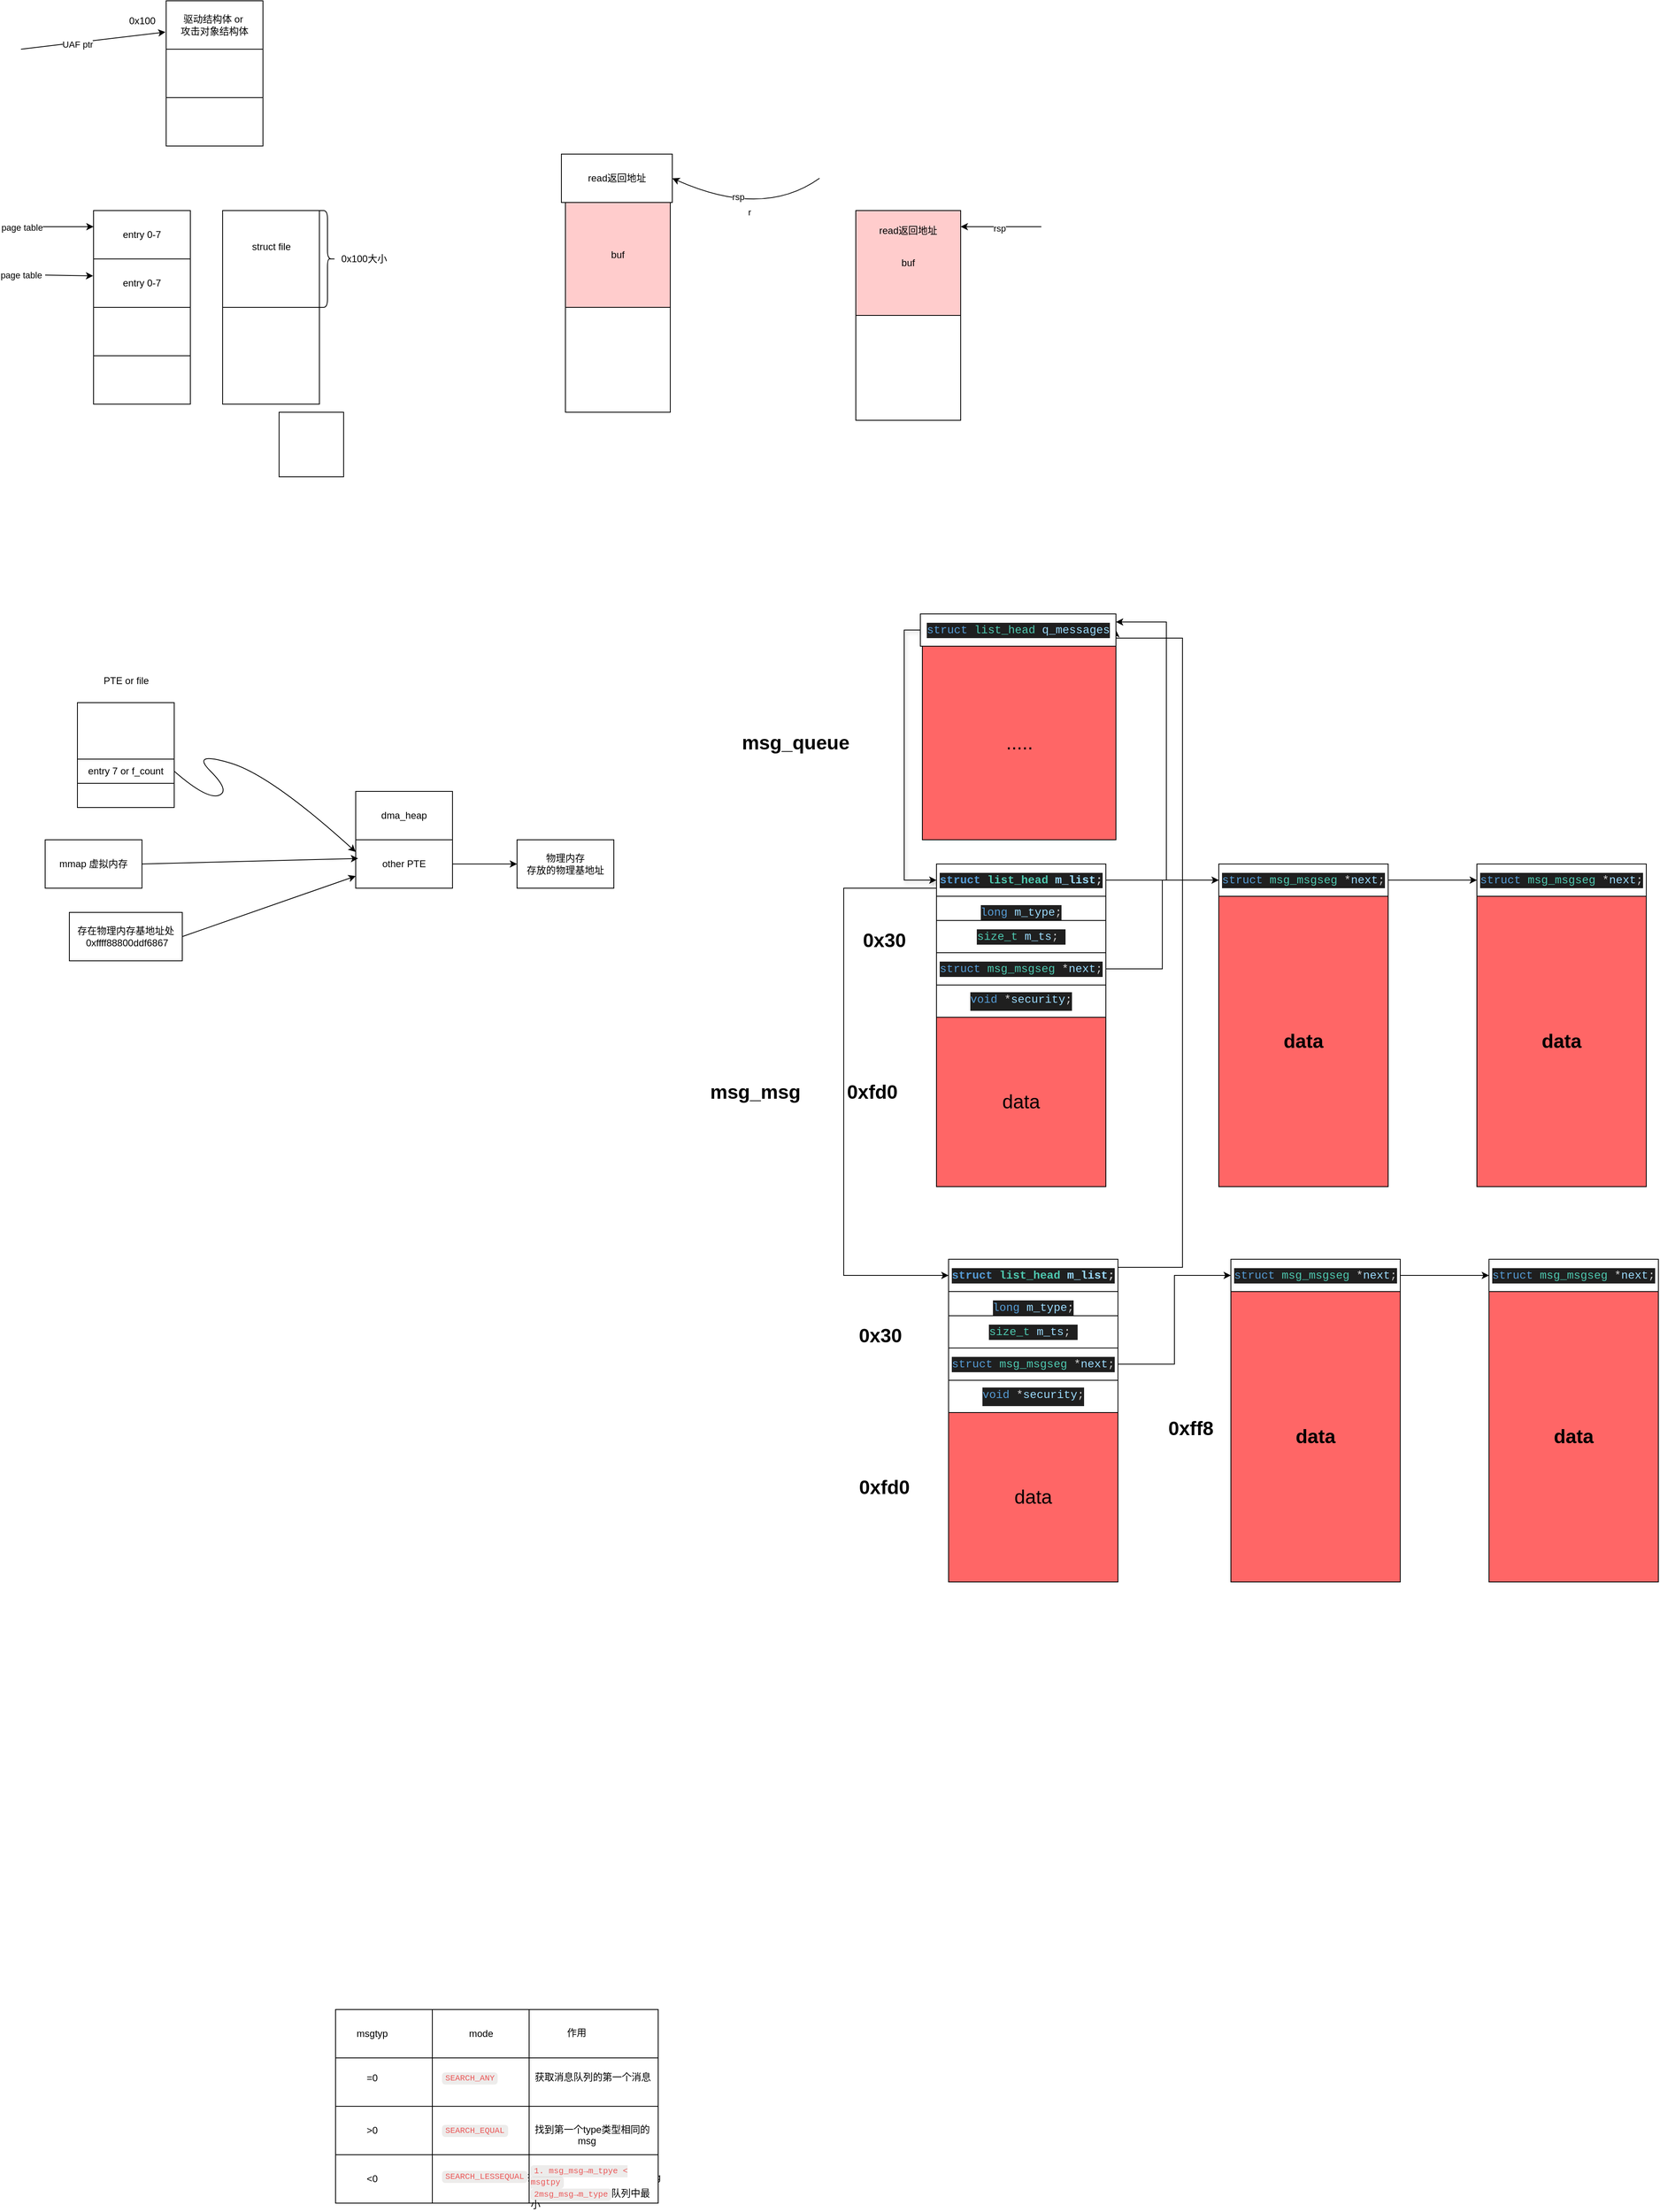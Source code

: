 <mxfile version="25.0.3">
  <diagram name="第 1 页" id="jtSVme3HzTJTa3GQ6p2B">
    <mxGraphModel dx="3456" dy="2013" grid="1" gridSize="10" guides="1" tooltips="1" connect="1" arrows="1" fold="1" page="1" pageScale="1" pageWidth="827" pageHeight="1169" math="0" shadow="0">
      <root>
        <mxCell id="0" />
        <mxCell id="1" parent="0" />
        <mxCell id="FZHJ4O8qWLm-vYG1RaeI-56" style="edgeStyle=orthogonalEdgeStyle;rounded=0;orthogonalLoop=1;jettySize=auto;html=1;exitX=1;exitY=0.25;exitDx=0;exitDy=0;entryX=1;entryY=0.5;entryDx=0;entryDy=0;" parent="1" source="FZHJ4O8qWLm-vYG1RaeI-4" target="FZHJ4O8qWLm-vYG1RaeI-50" edge="1">
          <mxGeometry relative="1" as="geometry">
            <Array as="points">
              <mxPoint x="200" y="450" />
              <mxPoint x="200" y="-330" />
              <mxPoint x="118" y="-330" />
            </Array>
          </mxGeometry>
        </mxCell>
        <mxCell id="FZHJ4O8qWLm-vYG1RaeI-4" value="&lt;div style=&quot;color: rgb(204, 204, 204); background-color: rgb(31, 31, 31); font-family: Consolas, &amp;quot;Courier New&amp;quot;, monospace; font-size: 14px; line-height: 19px; white-space: pre;&quot;&gt;&lt;b&gt;&lt;span style=&quot;color: rgb(86, 156, 214);&quot;&gt;struct&lt;/span&gt; &lt;span style=&quot;color: rgb(78, 201, 176);&quot;&gt;list_head&lt;/span&gt; &lt;span style=&quot;color: rgb(156, 220, 254);&quot;&gt;m_list&lt;/span&gt;;&lt;/b&gt;&lt;br&gt;&lt;/div&gt;" style="rounded=0;whiteSpace=wrap;html=1;" parent="1" vertex="1">
          <mxGeometry x="-90" y="440" width="210" height="40" as="geometry" />
        </mxCell>
        <mxCell id="FZHJ4O8qWLm-vYG1RaeI-10" value="&lt;h1&gt;&lt;span style=&quot;font-weight: normal;&quot;&gt;data&lt;/span&gt;&lt;/h1&gt;" style="whiteSpace=wrap;html=1;aspect=fixed;backgroundcolor=lightblue;fillColor=#FF6666;" parent="1" vertex="1">
          <mxGeometry x="-90" y="630" width="210" height="210" as="geometry" />
        </mxCell>
        <mxCell id="FZHJ4O8qWLm-vYG1RaeI-16" value="&lt;div style=&quot;color: rgb(204, 204, 204); background-color: rgb(31, 31, 31); font-family: Consolas, &amp;quot;Courier New&amp;quot;, monospace; font-size: 14px; line-height: 19px; white-space: pre;&quot;&gt;&lt;div style=&quot;line-height: 19px;&quot;&gt;&lt;span style=&quot;color: #569cd6;&quot;&gt;long&lt;/span&gt; &lt;span style=&quot;color: #9cdcfe;&quot;&gt;m_type&lt;/span&gt;;&lt;/div&gt;&lt;/div&gt;" style="rounded=0;whiteSpace=wrap;html=1;" parent="1" vertex="1">
          <mxGeometry x="-90" y="480" width="210" height="40" as="geometry" />
        </mxCell>
        <mxCell id="FZHJ4O8qWLm-vYG1RaeI-18" value="&lt;div style=&quot;color: rgb(204, 204, 204); background-color: rgb(31, 31, 31); font-family: Consolas, &amp;quot;Courier New&amp;quot;, monospace; font-size: 14px; line-height: 19px; white-space: pre;&quot;&gt;&lt;div style=&quot;line-height: 19px;&quot;&gt;&lt;div style=&quot;line-height: 19px;&quot;&gt;&lt;span style=&quot;color: #4ec9b0;&quot;&gt;size_t&lt;/span&gt; &lt;span style=&quot;color: #9cdcfe;&quot;&gt;m_ts&lt;/span&gt;;&lt;span style=&quot;color: #6a9955;&quot;&gt; &lt;/span&gt;&lt;/div&gt;&lt;/div&gt;&lt;/div&gt;" style="rounded=0;whiteSpace=wrap;html=1;" parent="1" vertex="1">
          <mxGeometry x="-90" y="510" width="210" height="40" as="geometry" />
        </mxCell>
        <mxCell id="FZHJ4O8qWLm-vYG1RaeI-22" style="edgeStyle=orthogonalEdgeStyle;rounded=0;orthogonalLoop=1;jettySize=auto;html=1;exitX=1;exitY=0.5;exitDx=0;exitDy=0;entryX=0;entryY=0.5;entryDx=0;entryDy=0;" parent="1" source="FZHJ4O8qWLm-vYG1RaeI-19" target="FZHJ4O8qWLm-vYG1RaeI-21" edge="1">
          <mxGeometry relative="1" as="geometry" />
        </mxCell>
        <mxCell id="FZHJ4O8qWLm-vYG1RaeI-19" value="&lt;div style=&quot;color: rgb(204, 204, 204); background-color: rgb(31, 31, 31); font-family: Consolas, &amp;quot;Courier New&amp;quot;, monospace; font-size: 14px; line-height: 19px; white-space: pre;&quot;&gt;&lt;span style=&quot;color: #569cd6;&quot;&gt;struct&lt;/span&gt; &lt;span style=&quot;color: #4ec9b0;&quot;&gt;msg_msgseg&lt;/span&gt; &lt;span style=&quot;color: #d4d4d4;&quot;&gt;*&lt;/span&gt;&lt;span style=&quot;color: #9cdcfe;&quot;&gt;next&lt;/span&gt;;&lt;/div&gt;" style="rounded=0;whiteSpace=wrap;html=1;" parent="1" vertex="1">
          <mxGeometry x="-90" y="550" width="210" height="40" as="geometry" />
        </mxCell>
        <mxCell id="FZHJ4O8qWLm-vYG1RaeI-20" value="&lt;div style=&quot;color: rgb(204, 204, 204); background-color: rgb(31, 31, 31); font-family: Consolas, &amp;quot;Courier New&amp;quot;, monospace; font-size: 14px; line-height: 19px; white-space: pre;&quot;&gt;&lt;span style=&quot;color: rgba(0, 0, 0, 0); font-family: monospace; font-size: 0px; text-align: start; white-space-collapse: collapse; background-color: rgb(251, 251, 251);&quot;&gt;%3CmxGraphModel%3E%3Croot%3E%3CmxCell%20id%3D%220%22%2F%3E%3CmxCell%20id%3D%221%22%20parent%3D%220%22%2F%3E%3CmxCell%20id%3D%222%22%20value%3D%22%26lt%3Bdiv%20style%3D%26quot%3Bcolor%3A%20rgb(204%2C%20204%2C%20204)%3B%20background-color%3A%20rgb(31%2C%2031%2C%2031)%3B%20font-family%3A%20Consolas%2C%20%26amp%3Bquot%3BCourier%20New%26amp%3Bquot%3B%2C%20monospace%3B%20font-size%3A%2014px%3B%20line-height%3A%2019px%3B%20white-space%3A%20pre%3B%26quot%3B%26gt%3B%26lt%3Bspan%20style%3D%26quot%3Bcolor%3A%20%23569cd6%3B%26quot%3B%26gt%3Bstruct%26lt%3B%2Fspan%26gt%3B%20%26lt%3Bspan%20style%3D%26quot%3Bcolor%3A%20%234ec9b0%3B%26quot%3B%26gt%3Bmsg_msgseg%26lt%3B%2Fspan%26gt%3B%20%26lt%3Bspan%20style%3D%26quot%3Bcolor%3A%20%23d4d4d4%3B%26quot%3B%26gt%3B*%26lt%3B%2Fspan%26gt%3B%26lt%3Bspan%20style%3D%26quot%3Bcolor%3A%20%239cdcfe%3B%26quot%3B%26gt%3Bnext%26lt%3B%2Fspan%26gt%3B%3B%26lt%3B%2Fdiv%26gt%3B%22%20style%3D%22rounded%3D0%3BwhiteSpace%3Dwrap%3Bhtml%3D1%3B%22%20vertex%3D%221%22%20parent%3D%221%22%3E%3CmxGeometry%20x%3D%22-90%22%20y%3D%22550%22%20width%3D%22210%22%20height%3D%2240%22%20as%3D%22geometry%22%2F%3E%3C%2FmxCell%3E%3C%2Froot%3E%3C%2FmxGraphModel%3E&lt;/span&gt;&lt;span style=&quot;color: rgb(86, 156, 214);&quot;&gt;void&lt;/span&gt; &lt;span style=&quot;color: rgb(212, 212, 212);&quot;&gt;*&lt;/span&gt;&lt;span style=&quot;color: rgb(156, 220, 254);&quot;&gt;security&lt;/span&gt;;&lt;/div&gt;" style="rounded=0;whiteSpace=wrap;html=1;" parent="1" vertex="1">
          <mxGeometry x="-90" y="590" width="210" height="40" as="geometry" />
        </mxCell>
        <mxCell id="FZHJ4O8qWLm-vYG1RaeI-31" style="edgeStyle=orthogonalEdgeStyle;rounded=0;orthogonalLoop=1;jettySize=auto;html=1;exitX=1;exitY=0.5;exitDx=0;exitDy=0;entryX=0;entryY=0.5;entryDx=0;entryDy=0;" parent="1" source="FZHJ4O8qWLm-vYG1RaeI-21" target="FZHJ4O8qWLm-vYG1RaeI-29" edge="1">
          <mxGeometry relative="1" as="geometry" />
        </mxCell>
        <mxCell id="FZHJ4O8qWLm-vYG1RaeI-21" value="&lt;div style=&quot;color: rgb(204, 204, 204); background-color: rgb(31, 31, 31); font-family: Consolas, &amp;quot;Courier New&amp;quot;, monospace; font-size: 14px; line-height: 19px; white-space: pre;&quot;&gt;&lt;div style=&quot;line-height: 19px;&quot;&gt;&lt;span style=&quot;color: #569cd6;&quot;&gt;struct&lt;/span&gt; &lt;span style=&quot;color: #4ec9b0;&quot;&gt;msg_msgseg&lt;/span&gt; &lt;span style=&quot;color: #d4d4d4;&quot;&gt;*&lt;/span&gt;&lt;span style=&quot;color: #9cdcfe;&quot;&gt;next&lt;/span&gt;;&lt;/div&gt;&lt;/div&gt;" style="rounded=0;whiteSpace=wrap;html=1;" parent="1" vertex="1">
          <mxGeometry x="260" y="440" width="210" height="40" as="geometry" />
        </mxCell>
        <mxCell id="FZHJ4O8qWLm-vYG1RaeI-23" value="&lt;h1&gt;data&lt;/h1&gt;" style="rounded=0;whiteSpace=wrap;html=1;fillColor=#FF6666;" parent="1" vertex="1">
          <mxGeometry x="260" y="480" width="210" height="360" as="geometry" />
        </mxCell>
        <mxCell id="FZHJ4O8qWLm-vYG1RaeI-26" value="&lt;h1&gt;0x30&lt;/h1&gt;" style="text;html=1;align=center;verticalAlign=middle;resizable=0;points=[];autosize=1;strokeColor=none;fillColor=none;" parent="1" vertex="1">
          <mxGeometry x="-215" y="500" width="80" height="70" as="geometry" />
        </mxCell>
        <mxCell id="FZHJ4O8qWLm-vYG1RaeI-28" value="&lt;h1&gt;0xfd0&lt;/h1&gt;" style="text;html=1;align=center;verticalAlign=middle;resizable=0;points=[];autosize=1;strokeColor=none;fillColor=none;" parent="1" vertex="1">
          <mxGeometry x="-215" y="688" width="90" height="70" as="geometry" />
        </mxCell>
        <mxCell id="FZHJ4O8qWLm-vYG1RaeI-29" value="&lt;div style=&quot;color: rgb(204, 204, 204); background-color: rgb(31, 31, 31); font-family: Consolas, &amp;quot;Courier New&amp;quot;, monospace; font-size: 14px; line-height: 19px; white-space: pre;&quot;&gt;&lt;div style=&quot;line-height: 19px;&quot;&gt;&lt;span style=&quot;color: #569cd6;&quot;&gt;struct&lt;/span&gt; &lt;span style=&quot;color: #4ec9b0;&quot;&gt;msg_msgseg&lt;/span&gt; &lt;span style=&quot;color: #d4d4d4;&quot;&gt;*&lt;/span&gt;&lt;span style=&quot;color: #9cdcfe;&quot;&gt;next&lt;/span&gt;;&lt;/div&gt;&lt;/div&gt;" style="rounded=0;whiteSpace=wrap;html=1;" parent="1" vertex="1">
          <mxGeometry x="580" y="440" width="210" height="40" as="geometry" />
        </mxCell>
        <mxCell id="FZHJ4O8qWLm-vYG1RaeI-30" value="&lt;h1&gt;data&lt;/h1&gt;" style="rounded=0;whiteSpace=wrap;html=1;fillColor=#FF6666;" parent="1" vertex="1">
          <mxGeometry x="580" y="480" width="210" height="360" as="geometry" />
        </mxCell>
        <mxCell id="FZHJ4O8qWLm-vYG1RaeI-47" style="edgeStyle=orthogonalEdgeStyle;rounded=0;orthogonalLoop=1;jettySize=auto;html=1;exitX=0;exitY=0.75;exitDx=0;exitDy=0;entryX=0;entryY=0.5;entryDx=0;entryDy=0;" parent="1" source="FZHJ4O8qWLm-vYG1RaeI-32" target="FZHJ4O8qWLm-vYG1RaeI-4" edge="1">
          <mxGeometry relative="1" as="geometry">
            <mxPoint x="-355" y="480" as="targetPoint" />
            <mxPoint x="-370.0" y="-40" as="sourcePoint" />
            <Array as="points">
              <mxPoint x="-220" y="-20" />
              <mxPoint x="-220" y="460" />
            </Array>
          </mxGeometry>
        </mxCell>
        <mxCell id="FZHJ4O8qWLm-vYG1RaeI-54" style="edgeStyle=orthogonalEdgeStyle;rounded=0;orthogonalLoop=1;jettySize=auto;html=1;exitX=1;exitY=0.5;exitDx=0;exitDy=0;entryX=1;entryY=0.25;entryDx=0;entryDy=0;" parent="1" source="FZHJ4O8qWLm-vYG1RaeI-32" target="FZHJ4O8qWLm-vYG1RaeI-50" edge="1">
          <mxGeometry relative="1" as="geometry">
            <Array as="points">
              <mxPoint x="180" y="-30" />
              <mxPoint x="180" y="-350" />
            </Array>
          </mxGeometry>
        </mxCell>
        <mxCell id="FZHJ4O8qWLm-vYG1RaeI-32" value="&lt;div style=&quot;color: rgb(204, 204, 204); background-color: rgb(31, 31, 31); font-family: Consolas, &amp;quot;Courier New&amp;quot;, monospace; font-size: 14px; line-height: 19px; white-space: pre;&quot;&gt;&lt;b&gt;&lt;span style=&quot;color: rgb(86, 156, 214);&quot;&gt;struct&lt;/span&gt; &lt;span style=&quot;color: rgb(78, 201, 176);&quot;&gt;list_head&lt;/span&gt; &lt;span style=&quot;color: rgb(156, 220, 254);&quot;&gt;m_list&lt;/span&gt;;&lt;/b&gt;&lt;br&gt;&lt;/div&gt;" style="rounded=0;whiteSpace=wrap;html=1;" parent="1" vertex="1">
          <mxGeometry x="-105" y="-50" width="210" height="40" as="geometry" />
        </mxCell>
        <mxCell id="FZHJ4O8qWLm-vYG1RaeI-33" value="&lt;h1&gt;&lt;span style=&quot;font-weight: normal;&quot;&gt;data&lt;/span&gt;&lt;/h1&gt;" style="whiteSpace=wrap;html=1;aspect=fixed;backgroundcolor=lightblue;fillColor=#FF6666;" parent="1" vertex="1">
          <mxGeometry x="-105" y="140" width="210" height="210" as="geometry" />
        </mxCell>
        <mxCell id="FZHJ4O8qWLm-vYG1RaeI-34" value="&lt;div style=&quot;color: rgb(204, 204, 204); background-color: rgb(31, 31, 31); font-family: Consolas, &amp;quot;Courier New&amp;quot;, monospace; font-size: 14px; line-height: 19px; white-space: pre;&quot;&gt;&lt;div style=&quot;line-height: 19px;&quot;&gt;&lt;span style=&quot;color: #569cd6;&quot;&gt;long&lt;/span&gt; &lt;span style=&quot;color: #9cdcfe;&quot;&gt;m_type&lt;/span&gt;;&lt;/div&gt;&lt;/div&gt;" style="rounded=0;whiteSpace=wrap;html=1;" parent="1" vertex="1">
          <mxGeometry x="-105" y="-10" width="210" height="40" as="geometry" />
        </mxCell>
        <mxCell id="FZHJ4O8qWLm-vYG1RaeI-35" value="&lt;div style=&quot;color: rgb(204, 204, 204); background-color: rgb(31, 31, 31); font-family: Consolas, &amp;quot;Courier New&amp;quot;, monospace; font-size: 14px; line-height: 19px; white-space: pre;&quot;&gt;&lt;div style=&quot;line-height: 19px;&quot;&gt;&lt;div style=&quot;line-height: 19px;&quot;&gt;&lt;span style=&quot;color: #4ec9b0;&quot;&gt;size_t&lt;/span&gt; &lt;span style=&quot;color: #9cdcfe;&quot;&gt;m_ts&lt;/span&gt;;&lt;span style=&quot;color: #6a9955;&quot;&gt; &lt;/span&gt;&lt;/div&gt;&lt;/div&gt;&lt;/div&gt;" style="rounded=0;whiteSpace=wrap;html=1;" parent="1" vertex="1">
          <mxGeometry x="-105" y="20" width="210" height="40" as="geometry" />
        </mxCell>
        <mxCell id="FZHJ4O8qWLm-vYG1RaeI-36" style="edgeStyle=orthogonalEdgeStyle;rounded=0;orthogonalLoop=1;jettySize=auto;html=1;exitX=1;exitY=0.5;exitDx=0;exitDy=0;entryX=0;entryY=0.5;entryDx=0;entryDy=0;" parent="1" source="FZHJ4O8qWLm-vYG1RaeI-37" target="FZHJ4O8qWLm-vYG1RaeI-40" edge="1">
          <mxGeometry relative="1" as="geometry" />
        </mxCell>
        <mxCell id="FZHJ4O8qWLm-vYG1RaeI-37" value="&lt;div style=&quot;color: rgb(204, 204, 204); background-color: rgb(31, 31, 31); font-family: Consolas, &amp;quot;Courier New&amp;quot;, monospace; font-size: 14px; line-height: 19px; white-space: pre;&quot;&gt;&lt;span style=&quot;color: #569cd6;&quot;&gt;struct&lt;/span&gt; &lt;span style=&quot;color: #4ec9b0;&quot;&gt;msg_msgseg&lt;/span&gt; &lt;span style=&quot;color: #d4d4d4;&quot;&gt;*&lt;/span&gt;&lt;span style=&quot;color: #9cdcfe;&quot;&gt;next&lt;/span&gt;;&lt;/div&gt;" style="rounded=0;whiteSpace=wrap;html=1;" parent="1" vertex="1">
          <mxGeometry x="-105" y="60" width="210" height="40" as="geometry" />
        </mxCell>
        <mxCell id="FZHJ4O8qWLm-vYG1RaeI-38" value="&lt;div style=&quot;color: rgb(204, 204, 204); background-color: rgb(31, 31, 31); font-family: Consolas, &amp;quot;Courier New&amp;quot;, monospace; font-size: 14px; line-height: 19px; white-space: pre;&quot;&gt;&lt;span style=&quot;color: rgba(0, 0, 0, 0); font-family: monospace; font-size: 0px; text-align: start; white-space-collapse: collapse; background-color: rgb(251, 251, 251);&quot;&gt;%3CmxGraphModel%3E%3Croot%3E%3CmxCell%20id%3D%220%22%2F%3E%3CmxCell%20id%3D%221%22%20parent%3D%220%22%2F%3E%3CmxCell%20id%3D%222%22%20value%3D%22%26lt%3Bdiv%20style%3D%26quot%3Bcolor%3A%20rgb(204%2C%20204%2C%20204)%3B%20background-color%3A%20rgb(31%2C%2031%2C%2031)%3B%20font-family%3A%20Consolas%2C%20%26amp%3Bquot%3BCourier%20New%26amp%3Bquot%3B%2C%20monospace%3B%20font-size%3A%2014px%3B%20line-height%3A%2019px%3B%20white-space%3A%20pre%3B%26quot%3B%26gt%3B%26lt%3Bspan%20style%3D%26quot%3Bcolor%3A%20%23569cd6%3B%26quot%3B%26gt%3Bstruct%26lt%3B%2Fspan%26gt%3B%20%26lt%3Bspan%20style%3D%26quot%3Bcolor%3A%20%234ec9b0%3B%26quot%3B%26gt%3Bmsg_msgseg%26lt%3B%2Fspan%26gt%3B%20%26lt%3Bspan%20style%3D%26quot%3Bcolor%3A%20%23d4d4d4%3B%26quot%3B%26gt%3B*%26lt%3B%2Fspan%26gt%3B%26lt%3Bspan%20style%3D%26quot%3Bcolor%3A%20%239cdcfe%3B%26quot%3B%26gt%3Bnext%26lt%3B%2Fspan%26gt%3B%3B%26lt%3B%2Fdiv%26gt%3B%22%20style%3D%22rounded%3D0%3BwhiteSpace%3Dwrap%3Bhtml%3D1%3B%22%20vertex%3D%221%22%20parent%3D%221%22%3E%3CmxGeometry%20x%3D%22-90%22%20y%3D%22550%22%20width%3D%22210%22%20height%3D%2240%22%20as%3D%22geometry%22%2F%3E%3C%2FmxCell%3E%3C%2Froot%3E%3C%2FmxGraphModel%3E&lt;/span&gt;&lt;span style=&quot;color: rgb(86, 156, 214);&quot;&gt;void&lt;/span&gt; &lt;span style=&quot;color: rgb(212, 212, 212);&quot;&gt;*&lt;/span&gt;&lt;span style=&quot;color: rgb(156, 220, 254);&quot;&gt;security&lt;/span&gt;;&lt;/div&gt;" style="rounded=0;whiteSpace=wrap;html=1;" parent="1" vertex="1">
          <mxGeometry x="-105" y="100" width="210" height="40" as="geometry" />
        </mxCell>
        <mxCell id="FZHJ4O8qWLm-vYG1RaeI-39" style="edgeStyle=orthogonalEdgeStyle;rounded=0;orthogonalLoop=1;jettySize=auto;html=1;exitX=1;exitY=0.5;exitDx=0;exitDy=0;entryX=0;entryY=0.5;entryDx=0;entryDy=0;" parent="1" source="FZHJ4O8qWLm-vYG1RaeI-40" target="FZHJ4O8qWLm-vYG1RaeI-45" edge="1">
          <mxGeometry relative="1" as="geometry" />
        </mxCell>
        <mxCell id="FZHJ4O8qWLm-vYG1RaeI-40" value="&lt;div style=&quot;color: rgb(204, 204, 204); background-color: rgb(31, 31, 31); font-family: Consolas, &amp;quot;Courier New&amp;quot;, monospace; font-size: 14px; line-height: 19px; white-space: pre;&quot;&gt;&lt;div style=&quot;line-height: 19px;&quot;&gt;&lt;span style=&quot;color: #569cd6;&quot;&gt;struct&lt;/span&gt; &lt;span style=&quot;color: #4ec9b0;&quot;&gt;msg_msgseg&lt;/span&gt; &lt;span style=&quot;color: #d4d4d4;&quot;&gt;*&lt;/span&gt;&lt;span style=&quot;color: #9cdcfe;&quot;&gt;next&lt;/span&gt;;&lt;/div&gt;&lt;/div&gt;" style="rounded=0;whiteSpace=wrap;html=1;" parent="1" vertex="1">
          <mxGeometry x="245" y="-50" width="210" height="40" as="geometry" />
        </mxCell>
        <mxCell id="FZHJ4O8qWLm-vYG1RaeI-41" value="&lt;h1&gt;data&lt;/h1&gt;" style="rounded=0;whiteSpace=wrap;html=1;fillColor=#FF6666;" parent="1" vertex="1">
          <mxGeometry x="245" y="-10" width="210" height="360" as="geometry" />
        </mxCell>
        <mxCell id="FZHJ4O8qWLm-vYG1RaeI-43" value="&lt;h1&gt;0x30&lt;/h1&gt;" style="text;html=1;align=center;verticalAlign=middle;resizable=0;points=[];autosize=1;strokeColor=none;fillColor=none;" parent="1" vertex="1">
          <mxGeometry x="-210" y="10" width="80" height="70" as="geometry" />
        </mxCell>
        <mxCell id="FZHJ4O8qWLm-vYG1RaeI-44" value="&lt;h1&gt;0xfd0&lt;/h1&gt;" style="text;html=1;align=center;verticalAlign=middle;resizable=0;points=[];autosize=1;strokeColor=none;fillColor=none;" parent="1" vertex="1">
          <mxGeometry x="-230" y="198" width="90" height="70" as="geometry" />
        </mxCell>
        <mxCell id="FZHJ4O8qWLm-vYG1RaeI-45" value="&lt;div style=&quot;color: rgb(204, 204, 204); background-color: rgb(31, 31, 31); font-family: Consolas, &amp;quot;Courier New&amp;quot;, monospace; font-size: 14px; line-height: 19px; white-space: pre;&quot;&gt;&lt;div style=&quot;line-height: 19px;&quot;&gt;&lt;span style=&quot;color: #569cd6;&quot;&gt;struct&lt;/span&gt; &lt;span style=&quot;color: #4ec9b0;&quot;&gt;msg_msgseg&lt;/span&gt; &lt;span style=&quot;color: #d4d4d4;&quot;&gt;*&lt;/span&gt;&lt;span style=&quot;color: #9cdcfe;&quot;&gt;next&lt;/span&gt;;&lt;/div&gt;&lt;/div&gt;" style="rounded=0;whiteSpace=wrap;html=1;" parent="1" vertex="1">
          <mxGeometry x="565" y="-50" width="210" height="40" as="geometry" />
        </mxCell>
        <mxCell id="FZHJ4O8qWLm-vYG1RaeI-46" value="&lt;h1&gt;data&lt;/h1&gt;" style="rounded=0;whiteSpace=wrap;html=1;fillColor=#FF6666;" parent="1" vertex="1">
          <mxGeometry x="565" y="-10" width="210" height="360" as="geometry" />
        </mxCell>
        <mxCell id="FZHJ4O8qWLm-vYG1RaeI-50" value="&lt;div style=&quot;color: rgb(204, 204, 204); background-color: rgb(31, 31, 31); font-family: Consolas, &amp;quot;Courier New&amp;quot;, monospace; font-size: 14px; line-height: 19px; white-space: pre;&quot;&gt;&lt;div style=&quot;line-height: 19px;&quot;&gt;&lt;span style=&quot;color: #569cd6;&quot;&gt;struct&lt;/span&gt; &lt;span style=&quot;color: #4ec9b0;&quot;&gt;list_head&lt;/span&gt; &lt;span style=&quot;color: #9cdcfe;&quot;&gt;q_messages&lt;/span&gt;&lt;/div&gt;&lt;/div&gt;" style="rounded=0;whiteSpace=wrap;html=1;" parent="1" vertex="1">
          <mxGeometry x="-125" y="-360" width="242.5" height="40" as="geometry" />
        </mxCell>
        <mxCell id="FZHJ4O8qWLm-vYG1RaeI-51" style="edgeStyle=orthogonalEdgeStyle;rounded=0;orthogonalLoop=1;jettySize=auto;html=1;entryX=0;entryY=0.5;entryDx=0;entryDy=0;exitX=0;exitY=0.5;exitDx=0;exitDy=0;fillColor=#FF6666;strokeColor=default;shadow=1;" parent="1" source="FZHJ4O8qWLm-vYG1RaeI-50" target="FZHJ4O8qWLm-vYG1RaeI-32" edge="1">
          <mxGeometry relative="1" as="geometry">
            <mxPoint x="-130.0" y="-70.0" as="targetPoint" />
          </mxGeometry>
        </mxCell>
        <mxCell id="FZHJ4O8qWLm-vYG1RaeI-57" value="&lt;h1&gt;&lt;span style=&quot;font-weight: 400;&quot;&gt;.....&lt;/span&gt;&lt;/h1&gt;" style="whiteSpace=wrap;html=1;backgroundcolor=lightblue;fillColor=#FF6666;" parent="1" vertex="1">
          <mxGeometry x="-122.5" y="-320" width="240" height="240" as="geometry" />
        </mxCell>
        <mxCell id="FZHJ4O8qWLm-vYG1RaeI-59" value="msg_queue" style="text;strokeColor=none;fillColor=none;html=1;fontSize=24;fontStyle=1;verticalAlign=middle;align=center;" parent="1" vertex="1">
          <mxGeometry x="-330" y="-220" width="100" height="40" as="geometry" />
        </mxCell>
        <mxCell id="FZHJ4O8qWLm-vYG1RaeI-62" value="&lt;h1&gt;msg_msg&lt;/h1&gt;" style="text;html=1;align=center;verticalAlign=middle;resizable=0;points=[];autosize=1;strokeColor=none;fillColor=none;" parent="1" vertex="1">
          <mxGeometry x="-400" y="198" width="140" height="70" as="geometry" />
        </mxCell>
        <mxCell id="FZHJ4O8qWLm-vYG1RaeI-63" value="0xff8" style="text;strokeColor=none;fillColor=none;html=1;fontSize=24;fontStyle=1;verticalAlign=middle;align=center;" parent="1" vertex="1">
          <mxGeometry x="160" y="630" width="100" height="40" as="geometry" />
        </mxCell>
        <mxCell id="r_F1wXpwfsaCavAWLfSl-55" value="" style="verticalLabelPosition=bottom;verticalAlign=top;html=1;shape=mxgraph.basic.rect;fillColor2=none;strokeWidth=1;size=20;indent=5;" parent="1" vertex="1">
          <mxGeometry x="-850" y="1370" width="120" height="60" as="geometry" />
        </mxCell>
        <mxCell id="r_F1wXpwfsaCavAWLfSl-56" value="&lt;div&gt;&lt;br&gt;&lt;/div&gt;" style="verticalLabelPosition=bottom;verticalAlign=top;html=1;shape=mxgraph.basic.rect;fillColor2=none;strokeWidth=1;size=20;indent=5;" parent="1" vertex="1">
          <mxGeometry x="-850" y="1430" width="120" height="60" as="geometry" />
        </mxCell>
        <mxCell id="r_F1wXpwfsaCavAWLfSl-57" value="" style="verticalLabelPosition=bottom;verticalAlign=top;html=1;shape=mxgraph.basic.rect;fillColor2=none;strokeWidth=1;size=20;indent=5;" parent="1" vertex="1">
          <mxGeometry x="-730" y="1370" width="120" height="60" as="geometry" />
        </mxCell>
        <mxCell id="r_F1wXpwfsaCavAWLfSl-58" value="" style="verticalLabelPosition=bottom;verticalAlign=top;html=1;shape=mxgraph.basic.rect;fillColor2=none;strokeWidth=1;size=20;indent=5;" parent="1" vertex="1">
          <mxGeometry x="-730" y="1430" width="120" height="60" as="geometry" />
        </mxCell>
        <mxCell id="r_F1wXpwfsaCavAWLfSl-63" value="" style="verticalLabelPosition=bottom;verticalAlign=top;html=1;shape=mxgraph.basic.rect;fillColor2=none;strokeWidth=1;size=20;indent=5;" parent="1" vertex="1">
          <mxGeometry x="-850" y="1490" width="120" height="60" as="geometry" />
        </mxCell>
        <mxCell id="r_F1wXpwfsaCavAWLfSl-64" value="" style="verticalLabelPosition=bottom;verticalAlign=top;html=1;shape=mxgraph.basic.rect;fillColor2=none;strokeWidth=1;size=20;indent=5;" parent="1" vertex="1">
          <mxGeometry x="-850" y="1550" width="120" height="60" as="geometry" />
        </mxCell>
        <mxCell id="r_F1wXpwfsaCavAWLfSl-65" value="&#xa;&lt;span class=&quot;notion-enable-hover&quot; spellcheck=&quot;false&quot; data-token-index=&quot;0&quot; style=&quot;font-family:&amp;quot;SFMono-Regular&amp;quot;, Menlo, Consolas, &amp;quot;PT Mono&amp;quot;, &amp;quot;Liberation Mono&amp;quot;, Courier, monospace;line-height:normal;background:rgba(135,131,120,.15);color:#EB5757;border-radius:4px;font-size:85%;padding:0.2em 0.4em&quot;&gt;SEARCH_LESSEQUAL&lt;/span&gt;&#xa;&#xa;" style="verticalLabelPosition=bottom;verticalAlign=top;html=1;shape=mxgraph.basic.rect;fillColor2=none;strokeWidth=1;size=20;indent=5;" parent="1" vertex="1">
          <mxGeometry x="-730" y="1490" width="120" height="60" as="geometry" />
        </mxCell>
        <mxCell id="r_F1wXpwfsaCavAWLfSl-66" value="" style="verticalLabelPosition=bottom;verticalAlign=top;html=1;shape=mxgraph.basic.rect;fillColor2=none;strokeWidth=1;size=20;indent=5;" parent="1" vertex="1">
          <mxGeometry x="-730" y="1550" width="120" height="60" as="geometry" />
        </mxCell>
        <mxCell id="r_F1wXpwfsaCavAWLfSl-67" value="" style="verticalLabelPosition=bottom;verticalAlign=top;html=1;shape=mxgraph.basic.rect;fillColor2=none;strokeWidth=1;size=20;indent=5;" parent="1" vertex="1">
          <mxGeometry x="-610" y="1370" width="160" height="60" as="geometry" />
        </mxCell>
        <mxCell id="r_F1wXpwfsaCavAWLfSl-68" value="" style="verticalLabelPosition=bottom;verticalAlign=top;html=1;shape=mxgraph.basic.rect;fillColor2=none;strokeWidth=1;size=20;indent=5;" parent="1" vertex="1">
          <mxGeometry x="-610" y="1430" width="160" height="60" as="geometry" />
        </mxCell>
        <mxCell id="r_F1wXpwfsaCavAWLfSl-71" value="&#xa;找到第一个type类型相同的msg&#xa;&#xa;" style="verticalLabelPosition=bottom;verticalAlign=top;html=1;shape=mxgraph.basic.rect;fillColor2=none;strokeWidth=1;size=20;indent=5;" parent="1" vertex="1">
          <mxGeometry x="-610" y="1490" width="160" height="60" as="geometry" />
        </mxCell>
        <mxCell id="r_F1wXpwfsaCavAWLfSl-72" value="" style="verticalLabelPosition=bottom;verticalAlign=top;html=1;shape=mxgraph.basic.rect;fillColor2=none;strokeWidth=1;size=20;indent=5;" parent="1" vertex="1">
          <mxGeometry x="-610" y="1550" width="160" height="60" as="geometry" />
        </mxCell>
        <mxCell id="r_F1wXpwfsaCavAWLfSl-75" value="msgtyp" style="text;html=1;align=center;verticalAlign=middle;resizable=0;points=[];autosize=1;strokeColor=none;fillColor=none;" parent="1" vertex="1">
          <mxGeometry x="-835" y="1385" width="60" height="30" as="geometry" />
        </mxCell>
        <mxCell id="r_F1wXpwfsaCavAWLfSl-76" value="=0" style="text;html=1;align=center;verticalAlign=middle;resizable=0;points=[];autosize=1;strokeColor=none;fillColor=none;" parent="1" vertex="1">
          <mxGeometry x="-825" y="1440" width="40" height="30" as="geometry" />
        </mxCell>
        <mxCell id="r_F1wXpwfsaCavAWLfSl-78" value="&amp;lt;0" style="text;html=1;align=center;verticalAlign=middle;resizable=0;points=[];autosize=1;strokeColor=none;fillColor=none;" parent="1" vertex="1">
          <mxGeometry x="-825" y="1565" width="40" height="30" as="geometry" />
        </mxCell>
        <mxCell id="r_F1wXpwfsaCavAWLfSl-80" value="&amp;gt;0" style="text;html=1;align=center;verticalAlign=middle;resizable=0;points=[];autosize=1;strokeColor=none;fillColor=none;" parent="1" vertex="1">
          <mxGeometry x="-825" y="1505" width="40" height="30" as="geometry" />
        </mxCell>
        <mxCell id="r_F1wXpwfsaCavAWLfSl-82" value="mode" style="text;html=1;align=center;verticalAlign=middle;resizable=0;points=[];autosize=1;strokeColor=none;fillColor=none;" parent="1" vertex="1">
          <mxGeometry x="-695" y="1385" width="50" height="30" as="geometry" />
        </mxCell>
        <mxCell id="r_F1wXpwfsaCavAWLfSl-83" value="&lt;span class=&quot;notion-enable-hover&quot; spellcheck=&quot;false&quot; data-token-index=&quot;0&quot; style=&quot;font-family:&amp;quot;SFMono-Regular&amp;quot;, Menlo, Consolas, &amp;quot;PT Mono&amp;quot;, &amp;quot;Liberation Mono&amp;quot;, Courier, monospace;line-height:normal;background:rgba(135,131,120,.15);color:#EB5757;border-radius:4px;font-size:85%;padding:0.2em 0.4em&quot;&gt;SEARCH_ANY&lt;/span&gt;" style="text;whiteSpace=wrap;html=1;" parent="1" vertex="1">
          <mxGeometry x="-720" y="1440" width="110" height="40" as="geometry" />
        </mxCell>
        <mxCell id="r_F1wXpwfsaCavAWLfSl-84" value="&lt;span class=&quot;notion-enable-hover&quot; spellcheck=&quot;false&quot; data-token-index=&quot;0&quot; style=&quot;font-family:&amp;quot;SFMono-Regular&amp;quot;, Menlo, Consolas, &amp;quot;PT Mono&amp;quot;, &amp;quot;Liberation Mono&amp;quot;, Courier, monospace;line-height:normal;background:rgba(135,131,120,.15);color:#EB5757;border-radius:4px;font-size:85%;padding:0.2em 0.4em&quot;&gt;SEARCH_EQUAL&lt;/span&gt;" style="text;whiteSpace=wrap;html=1;" parent="1" vertex="1">
          <mxGeometry x="-720" y="1505" width="130" height="40" as="geometry" />
        </mxCell>
        <mxCell id="r_F1wXpwfsaCavAWLfSl-85" value="&lt;blockquote&gt;&lt;span style=&quot;font-family:&amp;quot;SFMono-Regular&amp;quot;, Menlo, Consolas, &amp;quot;PT Mono&amp;quot;, &amp;quot;Liberation Mono&amp;quot;, Courier, monospace;line-height:normal;background:rgba(135,131,120,.15);color:#EB5757;border-radius:4px;font-size:85%;padding:0.2em 0.4em&quot; data-token-index=&quot;0&quot; spellcheck=&quot;false&quot; class=&quot;notion-enable-hover&quot;&gt;SEARCH_LESSEQUAL&lt;/span&gt;&lt;/blockquote&gt;" style="text;whiteSpace=wrap;html=1;" parent="1" vertex="1">
          <mxGeometry x="-760" y="1550" width="130" height="40" as="geometry" />
        </mxCell>
        <mxCell id="r_F1wXpwfsaCavAWLfSl-87" value="获取消息队列的第一个消息" style="text;whiteSpace=wrap;html=1;" parent="1" vertex="1">
          <mxGeometry x="-605" y="1440" width="150" height="40" as="geometry" />
        </mxCell>
        <mxCell id="r_F1wXpwfsaCavAWLfSl-88" value="作用" style="text;whiteSpace=wrap;html=1;" parent="1" vertex="1">
          <mxGeometry x="-565" y="1385" width="180" height="40" as="geometry" />
        </mxCell>
        <mxCell id="r_F1wXpwfsaCavAWLfSl-89" value="找到第一个type类型相同的&amp;nbsp; &lt;span style=&quot;white-space: pre;&quot;&gt;&#x9;&lt;/span&gt;&lt;span style=&quot;white-space: pre;&quot;&gt;&#x9;&lt;/span&gt;msg" style="text;whiteSpace=wrap;html=1;" parent="1" vertex="1">
          <mxGeometry x="-605" y="1505" width="150" height="40" as="geometry" />
        </mxCell>
        <mxCell id="r_F1wXpwfsaCavAWLfSl-90" value="&lt;span style=&quot;font-family:&amp;quot;SFMono-Regular&amp;quot;, Menlo, Consolas, &amp;quot;PT Mono&amp;quot;, &amp;quot;Liberation Mono&amp;quot;, Courier, monospace;line-height:normal;background:rgba(135,131,120,.15);color:#EB5757;border-radius:4px;font-size:85%;padding:0.2em 0.4em&quot; data-token-index=&quot;0&quot; spellcheck=&quot;false&quot; class=&quot;notion-enable-hover&quot;&gt;1. msg_msg→m_tpye &amp;lt; msgtpy&lt;/span&gt; &lt;br&gt;&lt;span style=&quot;font-family:&amp;quot;SFMono-Regular&amp;quot;, Menlo, Consolas, &amp;quot;PT Mono&amp;quot;, &amp;quot;Liberation Mono&amp;quot;, Courier, monospace;line-height:normal;background:rgba(135,131,120,.15);color:#EB5757;border-radius:4px;font-size:85%;padding:0.2em 0.4em&quot; data-token-index=&quot;2&quot; spellcheck=&quot;false&quot; class=&quot;notion-enable-hover&quot;&gt;2msg_msg→m_type&lt;/span&gt;队列中最小" style="text;whiteSpace=wrap;html=1;" parent="1" vertex="1">
          <mxGeometry x="-610" y="1555" width="160" height="40" as="geometry" />
        </mxCell>
        <mxCell id="0zMh5kCgYp-jlmpZR99a-1" value="entry 0-7" style="rounded=0;whiteSpace=wrap;html=1;" parent="1" vertex="1">
          <mxGeometry x="-1150" y="-860" width="120" height="60" as="geometry" />
        </mxCell>
        <mxCell id="0zMh5kCgYp-jlmpZR99a-2" value="entry 0-7" style="rounded=0;whiteSpace=wrap;html=1;" parent="1" vertex="1">
          <mxGeometry x="-1150" y="-800" width="120" height="60" as="geometry" />
        </mxCell>
        <mxCell id="0zMh5kCgYp-jlmpZR99a-3" value="" style="rounded=0;whiteSpace=wrap;html=1;" parent="1" vertex="1">
          <mxGeometry x="-1150" y="-740" width="120" height="60" as="geometry" />
        </mxCell>
        <mxCell id="0zMh5kCgYp-jlmpZR99a-4" value="" style="rounded=0;whiteSpace=wrap;html=1;" parent="1" vertex="1">
          <mxGeometry x="-1150" y="-680" width="120" height="60" as="geometry" />
        </mxCell>
        <mxCell id="0zMh5kCgYp-jlmpZR99a-5" value="" style="rounded=0;whiteSpace=wrap;html=1;" parent="1" vertex="1">
          <mxGeometry x="-990" y="-860" width="120" height="120" as="geometry" />
        </mxCell>
        <mxCell id="0zMh5kCgYp-jlmpZR99a-6" value="struct file" style="text;html=1;align=center;verticalAlign=middle;resizable=0;points=[];autosize=1;strokeColor=none;fillColor=none;" parent="1" vertex="1">
          <mxGeometry x="-965" y="-830" width="70" height="30" as="geometry" />
        </mxCell>
        <mxCell id="0zMh5kCgYp-jlmpZR99a-7" value="" style="endArrow=classic;html=1;rounded=0;" parent="1" edge="1">
          <mxGeometry width="50" height="50" relative="1" as="geometry">
            <mxPoint x="-1220" y="-840" as="sourcePoint" />
            <mxPoint x="-1150" y="-840" as="targetPoint" />
          </mxGeometry>
        </mxCell>
        <mxCell id="0zMh5kCgYp-jlmpZR99a-8" value="page table" style="edgeLabel;html=1;align=center;verticalAlign=middle;resizable=0;points=[];" parent="0zMh5kCgYp-jlmpZR99a-7" vertex="1" connectable="0">
          <mxGeometry x="-0.418" y="-1" relative="1" as="geometry">
            <mxPoint x="-40" as="offset" />
          </mxGeometry>
        </mxCell>
        <mxCell id="0zMh5kCgYp-jlmpZR99a-9" value="" style="shape=curlyBracket;whiteSpace=wrap;html=1;rounded=1;flipH=1;labelPosition=right;verticalLabelPosition=middle;align=left;verticalAlign=middle;" parent="1" vertex="1">
          <mxGeometry x="-870" y="-860" width="20" height="120" as="geometry" />
        </mxCell>
        <mxCell id="0zMh5kCgYp-jlmpZR99a-10" value="0x100大小" style="text;html=1;align=center;verticalAlign=middle;resizable=0;points=[];autosize=1;strokeColor=none;fillColor=none;" parent="1" vertex="1">
          <mxGeometry x="-855" y="-815" width="80" height="30" as="geometry" />
        </mxCell>
        <mxCell id="0zMh5kCgYp-jlmpZR99a-12" value="page table" style="edgeLabel;html=1;align=center;verticalAlign=middle;resizable=0;points=[];" parent="1" vertex="1" connectable="0">
          <mxGeometry x="-1240.004" y="-780" as="geometry" />
        </mxCell>
        <mxCell id="0zMh5kCgYp-jlmpZR99a-15" value="" style="endArrow=classic;html=1;rounded=0;entryX=-0.004;entryY=0.35;entryDx=0;entryDy=0;entryPerimeter=0;" parent="1" target="0zMh5kCgYp-jlmpZR99a-2" edge="1">
          <mxGeometry width="50" height="50" relative="1" as="geometry">
            <mxPoint x="-1210" y="-780" as="sourcePoint" />
            <mxPoint x="-1170" y="-810" as="targetPoint" />
          </mxGeometry>
        </mxCell>
        <mxCell id="0zMh5kCgYp-jlmpZR99a-17" value="" style="rounded=0;whiteSpace=wrap;html=1;" parent="1" vertex="1">
          <mxGeometry x="-990" y="-740" width="120" height="120" as="geometry" />
        </mxCell>
        <mxCell id="0zMh5kCgYp-jlmpZR99a-18" value="" style="whiteSpace=wrap;html=1;" parent="1" vertex="1">
          <mxGeometry x="-1170" y="-250" width="120" height="130" as="geometry" />
        </mxCell>
        <mxCell id="0zMh5kCgYp-jlmpZR99a-19" value="entry 7 or f_count" style="whiteSpace=wrap;html=1;" parent="1" vertex="1">
          <mxGeometry x="-1170" y="-180" width="120" height="30" as="geometry" />
        </mxCell>
        <mxCell id="0zMh5kCgYp-jlmpZR99a-20" value="PTE or file" style="text;html=1;align=center;verticalAlign=middle;resizable=0;points=[];autosize=1;strokeColor=none;fillColor=none;" parent="1" vertex="1">
          <mxGeometry x="-1150" y="-292" width="80" height="30" as="geometry" />
        </mxCell>
        <mxCell id="0zMh5kCgYp-jlmpZR99a-30" style="edgeStyle=orthogonalEdgeStyle;rounded=0;orthogonalLoop=1;jettySize=auto;html=1;exitX=1;exitY=0.5;exitDx=0;exitDy=0;entryX=0;entryY=0.5;entryDx=0;entryDy=0;" parent="1" source="0zMh5kCgYp-jlmpZR99a-22" target="0zMh5kCgYp-jlmpZR99a-31" edge="1">
          <mxGeometry relative="1" as="geometry">
            <mxPoint x="-635" y="-50.103" as="targetPoint" />
          </mxGeometry>
        </mxCell>
        <mxCell id="0zMh5kCgYp-jlmpZR99a-22" value="other PTE" style="whiteSpace=wrap;html=1;" parent="1" vertex="1">
          <mxGeometry x="-825" y="-80" width="120" height="60" as="geometry" />
        </mxCell>
        <mxCell id="0zMh5kCgYp-jlmpZR99a-24" value="" style="curved=1;endArrow=classic;html=1;rounded=0;exitX=1;exitY=0.5;exitDx=0;exitDy=0;entryX=0;entryY=0.25;entryDx=0;entryDy=0;" parent="1" source="0zMh5kCgYp-jlmpZR99a-19" target="0zMh5kCgYp-jlmpZR99a-22" edge="1">
          <mxGeometry width="50" height="50" relative="1" as="geometry">
            <mxPoint x="-1030" y="-140" as="sourcePoint" />
            <mxPoint x="-980" y="-190" as="targetPoint" />
            <Array as="points">
              <mxPoint x="-1010" y="-130" />
              <mxPoint x="-980" y="-140" />
              <mxPoint x="-1030" y="-190" />
              <mxPoint x="-930" y="-160" />
            </Array>
          </mxGeometry>
        </mxCell>
        <mxCell id="0zMh5kCgYp-jlmpZR99a-25" value="dma_heap" style="whiteSpace=wrap;html=1;" parent="1" vertex="1">
          <mxGeometry x="-825" y="-140" width="120" height="60" as="geometry" />
        </mxCell>
        <mxCell id="0zMh5kCgYp-jlmpZR99a-26" value="mmap 虚拟内存" style="whiteSpace=wrap;html=1;" parent="1" vertex="1">
          <mxGeometry x="-1210" y="-80" width="120" height="60" as="geometry" />
        </mxCell>
        <mxCell id="0zMh5kCgYp-jlmpZR99a-29" value="" style="endArrow=classic;html=1;rounded=0;exitX=1;exitY=0.5;exitDx=0;exitDy=0;entryX=0.025;entryY=0.386;entryDx=0;entryDy=0;entryPerimeter=0;" parent="1" source="0zMh5kCgYp-jlmpZR99a-26" target="0zMh5kCgYp-jlmpZR99a-22" edge="1">
          <mxGeometry width="50" height="50" relative="1" as="geometry">
            <mxPoint x="-1090" as="sourcePoint" />
            <mxPoint x="-1040" y="-50" as="targetPoint" />
          </mxGeometry>
        </mxCell>
        <mxCell id="0zMh5kCgYp-jlmpZR99a-31" value="物理内存&lt;br&gt;存放的物理基地址" style="whiteSpace=wrap;html=1;" parent="1" vertex="1">
          <mxGeometry x="-625" y="-80" width="120" height="60" as="geometry" />
        </mxCell>
        <mxCell id="0zMh5kCgYp-jlmpZR99a-33" value="存在物理内存基地址处&lt;br&gt;&amp;nbsp;0xffff88800ddf6867" style="whiteSpace=wrap;html=1;" parent="1" vertex="1">
          <mxGeometry x="-1180" y="10" width="140" height="60" as="geometry" />
        </mxCell>
        <mxCell id="0zMh5kCgYp-jlmpZR99a-36" value="" style="endArrow=classic;html=1;rounded=0;exitX=1;exitY=0.5;exitDx=0;exitDy=0;entryX=0;entryY=0.75;entryDx=0;entryDy=0;" parent="1" source="0zMh5kCgYp-jlmpZR99a-33" target="0zMh5kCgYp-jlmpZR99a-22" edge="1">
          <mxGeometry width="50" height="50" relative="1" as="geometry">
            <mxPoint x="-980" y="40" as="sourcePoint" />
            <mxPoint x="-930" y="-10" as="targetPoint" />
          </mxGeometry>
        </mxCell>
        <mxCell id="XCls_2_yeazEjrRpK7aP-1" value="驱动结构体 or&amp;nbsp;&lt;br&gt;攻击对象结构体" style="rounded=0;whiteSpace=wrap;html=1;" parent="1" vertex="1">
          <mxGeometry x="-1060" y="-1120" width="120" height="60" as="geometry" />
        </mxCell>
        <mxCell id="XCls_2_yeazEjrRpK7aP-2" value="" style="rounded=0;whiteSpace=wrap;html=1;" parent="1" vertex="1">
          <mxGeometry x="-1060" y="-1060" width="120" height="60" as="geometry" />
        </mxCell>
        <mxCell id="XCls_2_yeazEjrRpK7aP-3" value="" style="rounded=0;whiteSpace=wrap;html=1;" parent="1" vertex="1">
          <mxGeometry x="-1060" y="-1000" width="120" height="60" as="geometry" />
        </mxCell>
        <mxCell id="XCls_2_yeazEjrRpK7aP-4" value="" style="endArrow=classic;html=1;rounded=0;entryX=-0.007;entryY=0.645;entryDx=0;entryDy=0;entryPerimeter=0;" parent="1" target="XCls_2_yeazEjrRpK7aP-1" edge="1">
          <mxGeometry width="50" height="50" relative="1" as="geometry">
            <mxPoint x="-1240" y="-1060" as="sourcePoint" />
            <mxPoint x="-1190" y="-1110" as="targetPoint" />
          </mxGeometry>
        </mxCell>
        <mxCell id="XCls_2_yeazEjrRpK7aP-5" value="UAF ptr" style="edgeLabel;html=1;align=center;verticalAlign=middle;resizable=0;points=[];" parent="XCls_2_yeazEjrRpK7aP-4" vertex="1" connectable="0">
          <mxGeometry x="-0.231" y="-2" relative="1" as="geometry">
            <mxPoint as="offset" />
          </mxGeometry>
        </mxCell>
        <mxCell id="XCls_2_yeazEjrRpK7aP-6" value="0x100" style="text;html=1;align=center;verticalAlign=middle;resizable=0;points=[];autosize=1;strokeColor=none;fillColor=none;" parent="1" vertex="1">
          <mxGeometry x="-1120" y="-1110" width="60" height="30" as="geometry" />
        </mxCell>
        <mxCell id="HBkjLFw0gL2xLn135dAG-1" value="buf" style="whiteSpace=wrap;html=1;aspect=fixed;fillColor=#FFCCCC;" vertex="1" parent="1">
          <mxGeometry x="-565" y="-870" width="130" height="130" as="geometry" />
        </mxCell>
        <mxCell id="HBkjLFw0gL2xLn135dAG-2" value="" style="whiteSpace=wrap;html=1;aspect=fixed;" vertex="1" parent="1">
          <mxGeometry x="-920" y="-610" width="80" height="80" as="geometry" />
        </mxCell>
        <mxCell id="HBkjLFw0gL2xLn135dAG-3" value="" style="whiteSpace=wrap;html=1;aspect=fixed;" vertex="1" parent="1">
          <mxGeometry x="-565" y="-740" width="130" height="130" as="geometry" />
        </mxCell>
        <mxCell id="HBkjLFw0gL2xLn135dAG-4" value="read返回地址" style="rounded=0;whiteSpace=wrap;html=1;" vertex="1" parent="1">
          <mxGeometry x="-570" y="-930" width="137.5" height="60" as="geometry" />
        </mxCell>
        <mxCell id="HBkjLFw0gL2xLn135dAG-7" value="r" style="curved=1;endArrow=classic;html=1;rounded=0;entryX=1;entryY=0.5;entryDx=0;entryDy=0;" edge="1" parent="1" target="HBkjLFw0gL2xLn135dAG-4">
          <mxGeometry width="50" height="50" relative="1" as="geometry">
            <mxPoint x="-250" y="-900" as="sourcePoint" />
            <mxPoint x="-320" y="-900" as="targetPoint" />
            <Array as="points">
              <mxPoint x="-320" y="-850" />
            </Array>
          </mxGeometry>
        </mxCell>
        <mxCell id="HBkjLFw0gL2xLn135dAG-20" value="rsp" style="edgeLabel;html=1;align=center;verticalAlign=middle;resizable=0;points=[];" vertex="1" connectable="0" parent="HBkjLFw0gL2xLn135dAG-7">
          <mxGeometry x="0.199" y="-12" relative="1" as="geometry">
            <mxPoint as="offset" />
          </mxGeometry>
        </mxCell>
        <mxCell id="HBkjLFw0gL2xLn135dAG-8" value="buf" style="whiteSpace=wrap;html=1;aspect=fixed;fillColor=#FFCCCC;" vertex="1" parent="1">
          <mxGeometry x="-205" y="-860" width="130" height="130" as="geometry" />
        </mxCell>
        <mxCell id="HBkjLFw0gL2xLn135dAG-9" value="" style="whiteSpace=wrap;html=1;aspect=fixed;" vertex="1" parent="1">
          <mxGeometry x="-205" y="-730" width="130" height="130" as="geometry" />
        </mxCell>
        <mxCell id="HBkjLFw0gL2xLn135dAG-17" value="read返回地址" style="text;html=1;align=center;verticalAlign=middle;whiteSpace=wrap;rounded=0;" vertex="1" parent="1">
          <mxGeometry x="-180" y="-850" width="80" height="30" as="geometry" />
        </mxCell>
        <mxCell id="HBkjLFw0gL2xLn135dAG-18" value="" style="edgeStyle=none;orthogonalLoop=1;jettySize=auto;html=1;rounded=0;" edge="1" parent="1">
          <mxGeometry width="100" relative="1" as="geometry">
            <mxPoint x="25" y="-840" as="sourcePoint" />
            <mxPoint x="-75" y="-840" as="targetPoint" />
            <Array as="points" />
          </mxGeometry>
        </mxCell>
        <mxCell id="HBkjLFw0gL2xLn135dAG-19" value="rsp" style="edgeLabel;html=1;align=center;verticalAlign=middle;resizable=0;points=[];" vertex="1" connectable="0" parent="HBkjLFw0gL2xLn135dAG-18">
          <mxGeometry x="0.044" y="2" relative="1" as="geometry">
            <mxPoint as="offset" />
          </mxGeometry>
        </mxCell>
      </root>
    </mxGraphModel>
  </diagram>
</mxfile>
